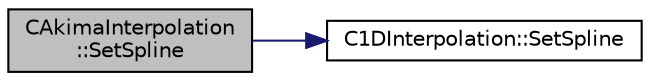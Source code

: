 digraph "CAkimaInterpolation::SetSpline"
{
 // LATEX_PDF_SIZE
  edge [fontname="Helvetica",fontsize="10",labelfontname="Helvetica",labelfontsize="10"];
  node [fontname="Helvetica",fontsize="10",shape=record];
  rankdir="LR";
  Node1 [label="CAkimaInterpolation\l::SetSpline",height=0.2,width=0.4,color="black", fillcolor="grey75", style="filled", fontcolor="black",tooltip="Build the spline."];
  Node1 -> Node2 [color="midnightblue",fontsize="10",style="solid",fontname="Helvetica"];
  Node2 [label="C1DInterpolation::SetSpline",height=0.2,width=0.4,color="black", fillcolor="white", style="filled",URL="$classC1DInterpolation.html#a268a74122ed720f6f23940d6f94b68ee",tooltip="Virtual method for setting the coefficients of the respective spline."];
}
